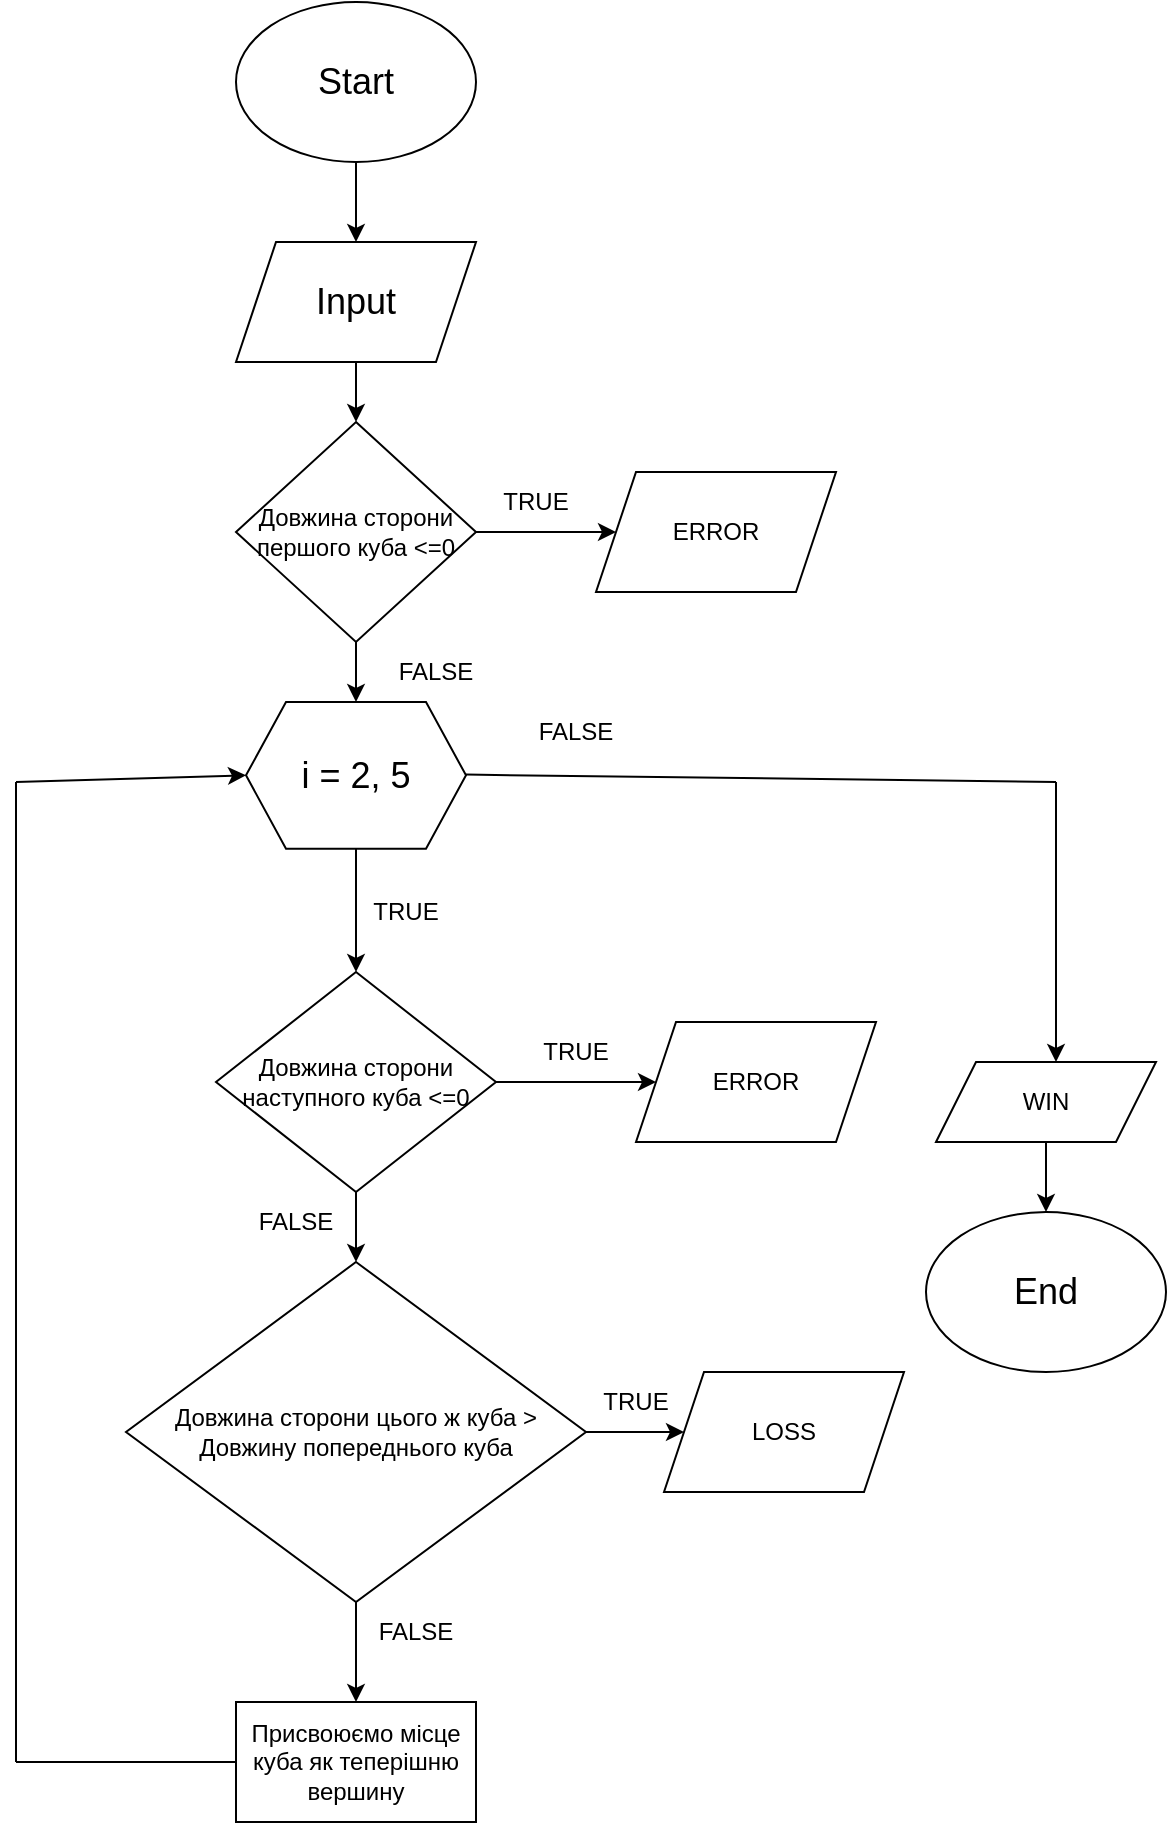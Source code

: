 <mxfile version="24.7.17">
  <diagram name="Сторінка-1" id="5YS6wOeaFaQl2yktIoka">
    <mxGraphModel grid="1" page="1" gridSize="10" guides="1" tooltips="1" connect="1" arrows="1" fold="1" pageScale="1" pageWidth="827" pageHeight="1169" math="0" shadow="0">
      <root>
        <mxCell id="0" />
        <mxCell id="1" parent="0" />
        <mxCell id="2fQoGLE08OtdvYTE3jA5-4" value="" style="edgeStyle=orthogonalEdgeStyle;rounded=0;orthogonalLoop=1;jettySize=auto;html=1;" edge="1" parent="1" source="2fQoGLE08OtdvYTE3jA5-2" target="2fQoGLE08OtdvYTE3jA5-3">
          <mxGeometry relative="1" as="geometry" />
        </mxCell>
        <mxCell id="2fQoGLE08OtdvYTE3jA5-2" value="&lt;font style=&quot;font-size: 18px;&quot;&gt;Start&lt;/font&gt;" style="ellipse;whiteSpace=wrap;html=1;" vertex="1" parent="1">
          <mxGeometry x="140" y="10" width="120" height="80" as="geometry" />
        </mxCell>
        <mxCell id="2fQoGLE08OtdvYTE3jA5-6" value="" style="edgeStyle=orthogonalEdgeStyle;rounded=0;orthogonalLoop=1;jettySize=auto;html=1;" edge="1" parent="1" source="2fQoGLE08OtdvYTE3jA5-3" target="2fQoGLE08OtdvYTE3jA5-5">
          <mxGeometry relative="1" as="geometry" />
        </mxCell>
        <mxCell id="2fQoGLE08OtdvYTE3jA5-3" value="&lt;font style=&quot;font-size: 18px;&quot;&gt;Input&lt;/font&gt;" style="shape=parallelogram;perimeter=parallelogramPerimeter;whiteSpace=wrap;html=1;fixedSize=1;" vertex="1" parent="1">
          <mxGeometry x="140" y="130" width="120" height="60" as="geometry" />
        </mxCell>
        <mxCell id="2fQoGLE08OtdvYTE3jA5-8" value="" style="edgeStyle=orthogonalEdgeStyle;rounded=0;orthogonalLoop=1;jettySize=auto;html=1;" edge="1" parent="1" source="2fQoGLE08OtdvYTE3jA5-5" target="2fQoGLE08OtdvYTE3jA5-7">
          <mxGeometry relative="1" as="geometry" />
        </mxCell>
        <mxCell id="2fQoGLE08OtdvYTE3jA5-11" value="" style="edgeStyle=orthogonalEdgeStyle;rounded=0;orthogonalLoop=1;jettySize=auto;html=1;entryX=0.5;entryY=0;entryDx=0;entryDy=0;" edge="1" parent="1" source="2fQoGLE08OtdvYTE3jA5-5" target="2fQoGLE08OtdvYTE3jA5-15">
          <mxGeometry relative="1" as="geometry">
            <mxPoint x="200" y="370" as="targetPoint" />
          </mxGeometry>
        </mxCell>
        <mxCell id="2fQoGLE08OtdvYTE3jA5-5" value="Довжина сторони першого куба &amp;lt;=0" style="rhombus;whiteSpace=wrap;html=1;" vertex="1" parent="1">
          <mxGeometry x="140" y="220" width="120" height="110" as="geometry" />
        </mxCell>
        <mxCell id="2fQoGLE08OtdvYTE3jA5-7" value="ERROR" style="shape=parallelogram;perimeter=parallelogramPerimeter;whiteSpace=wrap;html=1;fixedSize=1;" vertex="1" parent="1">
          <mxGeometry x="320" y="245" width="120" height="60" as="geometry" />
        </mxCell>
        <mxCell id="2fQoGLE08OtdvYTE3jA5-9" value="TRUE" style="text;strokeColor=none;align=center;fillColor=none;html=1;verticalAlign=middle;whiteSpace=wrap;rounded=0;" vertex="1" parent="1">
          <mxGeometry x="260" y="245" width="60" height="30" as="geometry" />
        </mxCell>
        <mxCell id="2fQoGLE08OtdvYTE3jA5-12" value="FALSE" style="text;strokeColor=none;align=center;fillColor=none;html=1;verticalAlign=middle;whiteSpace=wrap;rounded=0;" vertex="1" parent="1">
          <mxGeometry x="210" y="330" width="60" height="30" as="geometry" />
        </mxCell>
        <mxCell id="2fQoGLE08OtdvYTE3jA5-17" value="" style="edgeStyle=orthogonalEdgeStyle;rounded=0;orthogonalLoop=1;jettySize=auto;html=1;" edge="1" parent="1" source="2fQoGLE08OtdvYTE3jA5-15" target="2fQoGLE08OtdvYTE3jA5-16">
          <mxGeometry relative="1" as="geometry" />
        </mxCell>
        <mxCell id="2fQoGLE08OtdvYTE3jA5-15" value="&lt;font style=&quot;font-size: 18px;&quot;&gt;і = 2, 5&lt;/font&gt;" style="shape=hexagon;perimeter=hexagonPerimeter2;whiteSpace=wrap;html=1;fixedSize=1;" vertex="1" parent="1">
          <mxGeometry x="145" y="360" width="110" height="73.33" as="geometry" />
        </mxCell>
        <mxCell id="2fQoGLE08OtdvYTE3jA5-19" value="" style="edgeStyle=orthogonalEdgeStyle;rounded=0;orthogonalLoop=1;jettySize=auto;html=1;" edge="1" parent="1" source="2fQoGLE08OtdvYTE3jA5-16" target="2fQoGLE08OtdvYTE3jA5-18">
          <mxGeometry relative="1" as="geometry" />
        </mxCell>
        <mxCell id="2fQoGLE08OtdvYTE3jA5-25" value="" style="edgeStyle=orthogonalEdgeStyle;rounded=0;orthogonalLoop=1;jettySize=auto;html=1;" edge="1" parent="1" source="2fQoGLE08OtdvYTE3jA5-16" target="2fQoGLE08OtdvYTE3jA5-24">
          <mxGeometry relative="1" as="geometry" />
        </mxCell>
        <mxCell id="2fQoGLE08OtdvYTE3jA5-16" value="Довжина сторони наступного куба &amp;lt;=0" style="rhombus;whiteSpace=wrap;html=1;" vertex="1" parent="1">
          <mxGeometry x="130" y="495" width="140" height="110" as="geometry" />
        </mxCell>
        <mxCell id="2fQoGLE08OtdvYTE3jA5-18" value="ERROR" style="shape=parallelogram;perimeter=parallelogramPerimeter;whiteSpace=wrap;html=1;fixedSize=1;" vertex="1" parent="1">
          <mxGeometry x="340" y="520" width="120" height="60" as="geometry" />
        </mxCell>
        <mxCell id="2fQoGLE08OtdvYTE3jA5-20" value="TRUE" style="text;strokeColor=none;align=center;fillColor=none;html=1;verticalAlign=middle;whiteSpace=wrap;rounded=0;" vertex="1" parent="1">
          <mxGeometry x="280" y="520" width="60" height="30" as="geometry" />
        </mxCell>
        <mxCell id="2fQoGLE08OtdvYTE3jA5-27" value="" style="edgeStyle=orthogonalEdgeStyle;rounded=0;orthogonalLoop=1;jettySize=auto;html=1;" edge="1" parent="1" source="2fQoGLE08OtdvYTE3jA5-24" target="2fQoGLE08OtdvYTE3jA5-26">
          <mxGeometry relative="1" as="geometry" />
        </mxCell>
        <mxCell id="2fQoGLE08OtdvYTE3jA5-31" value="" style="edgeStyle=orthogonalEdgeStyle;rounded=0;orthogonalLoop=1;jettySize=auto;html=1;" edge="1" parent="1" source="2fQoGLE08OtdvYTE3jA5-24" target="2fQoGLE08OtdvYTE3jA5-30">
          <mxGeometry relative="1" as="geometry" />
        </mxCell>
        <mxCell id="2fQoGLE08OtdvYTE3jA5-24" value="Довжина сторони цього ж куба &amp;gt; Довжину попереднього куба" style="rhombus;whiteSpace=wrap;html=1;" vertex="1" parent="1">
          <mxGeometry x="85" y="640" width="230" height="170" as="geometry" />
        </mxCell>
        <mxCell id="2fQoGLE08OtdvYTE3jA5-26" value="LOSS" style="shape=parallelogram;perimeter=parallelogramPerimeter;whiteSpace=wrap;html=1;fixedSize=1;" vertex="1" parent="1">
          <mxGeometry x="354" y="695" width="120" height="60" as="geometry" />
        </mxCell>
        <mxCell id="2fQoGLE08OtdvYTE3jA5-28" value="TRUE" style="text;strokeColor=none;align=center;fillColor=none;html=1;verticalAlign=middle;whiteSpace=wrap;rounded=0;" vertex="1" parent="1">
          <mxGeometry x="310" y="695" width="60" height="30" as="geometry" />
        </mxCell>
        <mxCell id="2fQoGLE08OtdvYTE3jA5-29" value="FALSE" style="text;strokeColor=none;align=center;fillColor=none;html=1;verticalAlign=middle;whiteSpace=wrap;rounded=0;" vertex="1" parent="1">
          <mxGeometry x="140" y="605" width="60" height="30" as="geometry" />
        </mxCell>
        <mxCell id="2fQoGLE08OtdvYTE3jA5-30" value="Присвоюємо місце куба як теперішню вершину" style="whiteSpace=wrap;html=1;" vertex="1" parent="1">
          <mxGeometry x="140" y="860" width="120" height="60" as="geometry" />
        </mxCell>
        <mxCell id="2fQoGLE08OtdvYTE3jA5-33" value="FALSE" style="text;strokeColor=none;align=center;fillColor=none;html=1;verticalAlign=middle;whiteSpace=wrap;rounded=0;" vertex="1" parent="1">
          <mxGeometry x="200" y="810" width="60" height="30" as="geometry" />
        </mxCell>
        <mxCell id="2fQoGLE08OtdvYTE3jA5-34" value="" style="endArrow=none;html=1;rounded=0;" edge="1" parent="1">
          <mxGeometry width="50" height="50" relative="1" as="geometry">
            <mxPoint x="30" y="890" as="sourcePoint" />
            <mxPoint x="140" y="890" as="targetPoint" />
          </mxGeometry>
        </mxCell>
        <mxCell id="2fQoGLE08OtdvYTE3jA5-35" value="" style="endArrow=none;html=1;rounded=0;" edge="1" parent="1">
          <mxGeometry width="50" height="50" relative="1" as="geometry">
            <mxPoint x="30" y="890" as="sourcePoint" />
            <mxPoint x="30" y="400" as="targetPoint" />
          </mxGeometry>
        </mxCell>
        <mxCell id="2fQoGLE08OtdvYTE3jA5-36" value="" style="endArrow=classic;html=1;rounded=0;entryX=0;entryY=0.5;entryDx=0;entryDy=0;" edge="1" parent="1" target="2fQoGLE08OtdvYTE3jA5-15">
          <mxGeometry width="50" height="50" relative="1" as="geometry">
            <mxPoint x="30" y="400" as="sourcePoint" />
            <mxPoint x="145" y="406.66" as="targetPoint" />
          </mxGeometry>
        </mxCell>
        <mxCell id="2fQoGLE08OtdvYTE3jA5-38" value="" style="endArrow=none;html=1;rounded=0;" edge="1" parent="1">
          <mxGeometry width="50" height="50" relative="1" as="geometry">
            <mxPoint x="255" y="396.31" as="sourcePoint" />
            <mxPoint x="550" y="400" as="targetPoint" />
          </mxGeometry>
        </mxCell>
        <mxCell id="2fQoGLE08OtdvYTE3jA5-40" value="FALSE" style="text;strokeColor=none;align=center;fillColor=none;html=1;verticalAlign=middle;whiteSpace=wrap;rounded=0;" vertex="1" parent="1">
          <mxGeometry x="280" y="360" width="60" height="30" as="geometry" />
        </mxCell>
        <mxCell id="2fQoGLE08OtdvYTE3jA5-41" value="TRUE" style="text;strokeColor=none;align=center;fillColor=none;html=1;verticalAlign=middle;whiteSpace=wrap;rounded=0;" vertex="1" parent="1">
          <mxGeometry x="195" y="450" width="60" height="30" as="geometry" />
        </mxCell>
        <mxCell id="2fQoGLE08OtdvYTE3jA5-42" value="" style="endArrow=classic;html=1;rounded=0;" edge="1" parent="1">
          <mxGeometry width="50" height="50" relative="1" as="geometry">
            <mxPoint x="550" y="400" as="sourcePoint" />
            <mxPoint x="550" y="540" as="targetPoint" />
          </mxGeometry>
        </mxCell>
        <mxCell id="2fQoGLE08OtdvYTE3jA5-45" value="" style="edgeStyle=orthogonalEdgeStyle;rounded=0;orthogonalLoop=1;jettySize=auto;html=1;" edge="1" parent="1" source="2fQoGLE08OtdvYTE3jA5-43" target="2fQoGLE08OtdvYTE3jA5-44">
          <mxGeometry relative="1" as="geometry" />
        </mxCell>
        <mxCell id="2fQoGLE08OtdvYTE3jA5-43" value="WIN" style="shape=parallelogram;perimeter=parallelogramPerimeter;whiteSpace=wrap;html=1;fixedSize=1;" vertex="1" parent="1">
          <mxGeometry x="490" y="540" width="110" height="40" as="geometry" />
        </mxCell>
        <mxCell id="2fQoGLE08OtdvYTE3jA5-44" value="&lt;font style=&quot;font-size: 18px;&quot;&gt;End&lt;/font&gt;" style="ellipse;whiteSpace=wrap;html=1;" vertex="1" parent="1">
          <mxGeometry x="485" y="615" width="120" height="80" as="geometry" />
        </mxCell>
      </root>
    </mxGraphModel>
  </diagram>
</mxfile>

